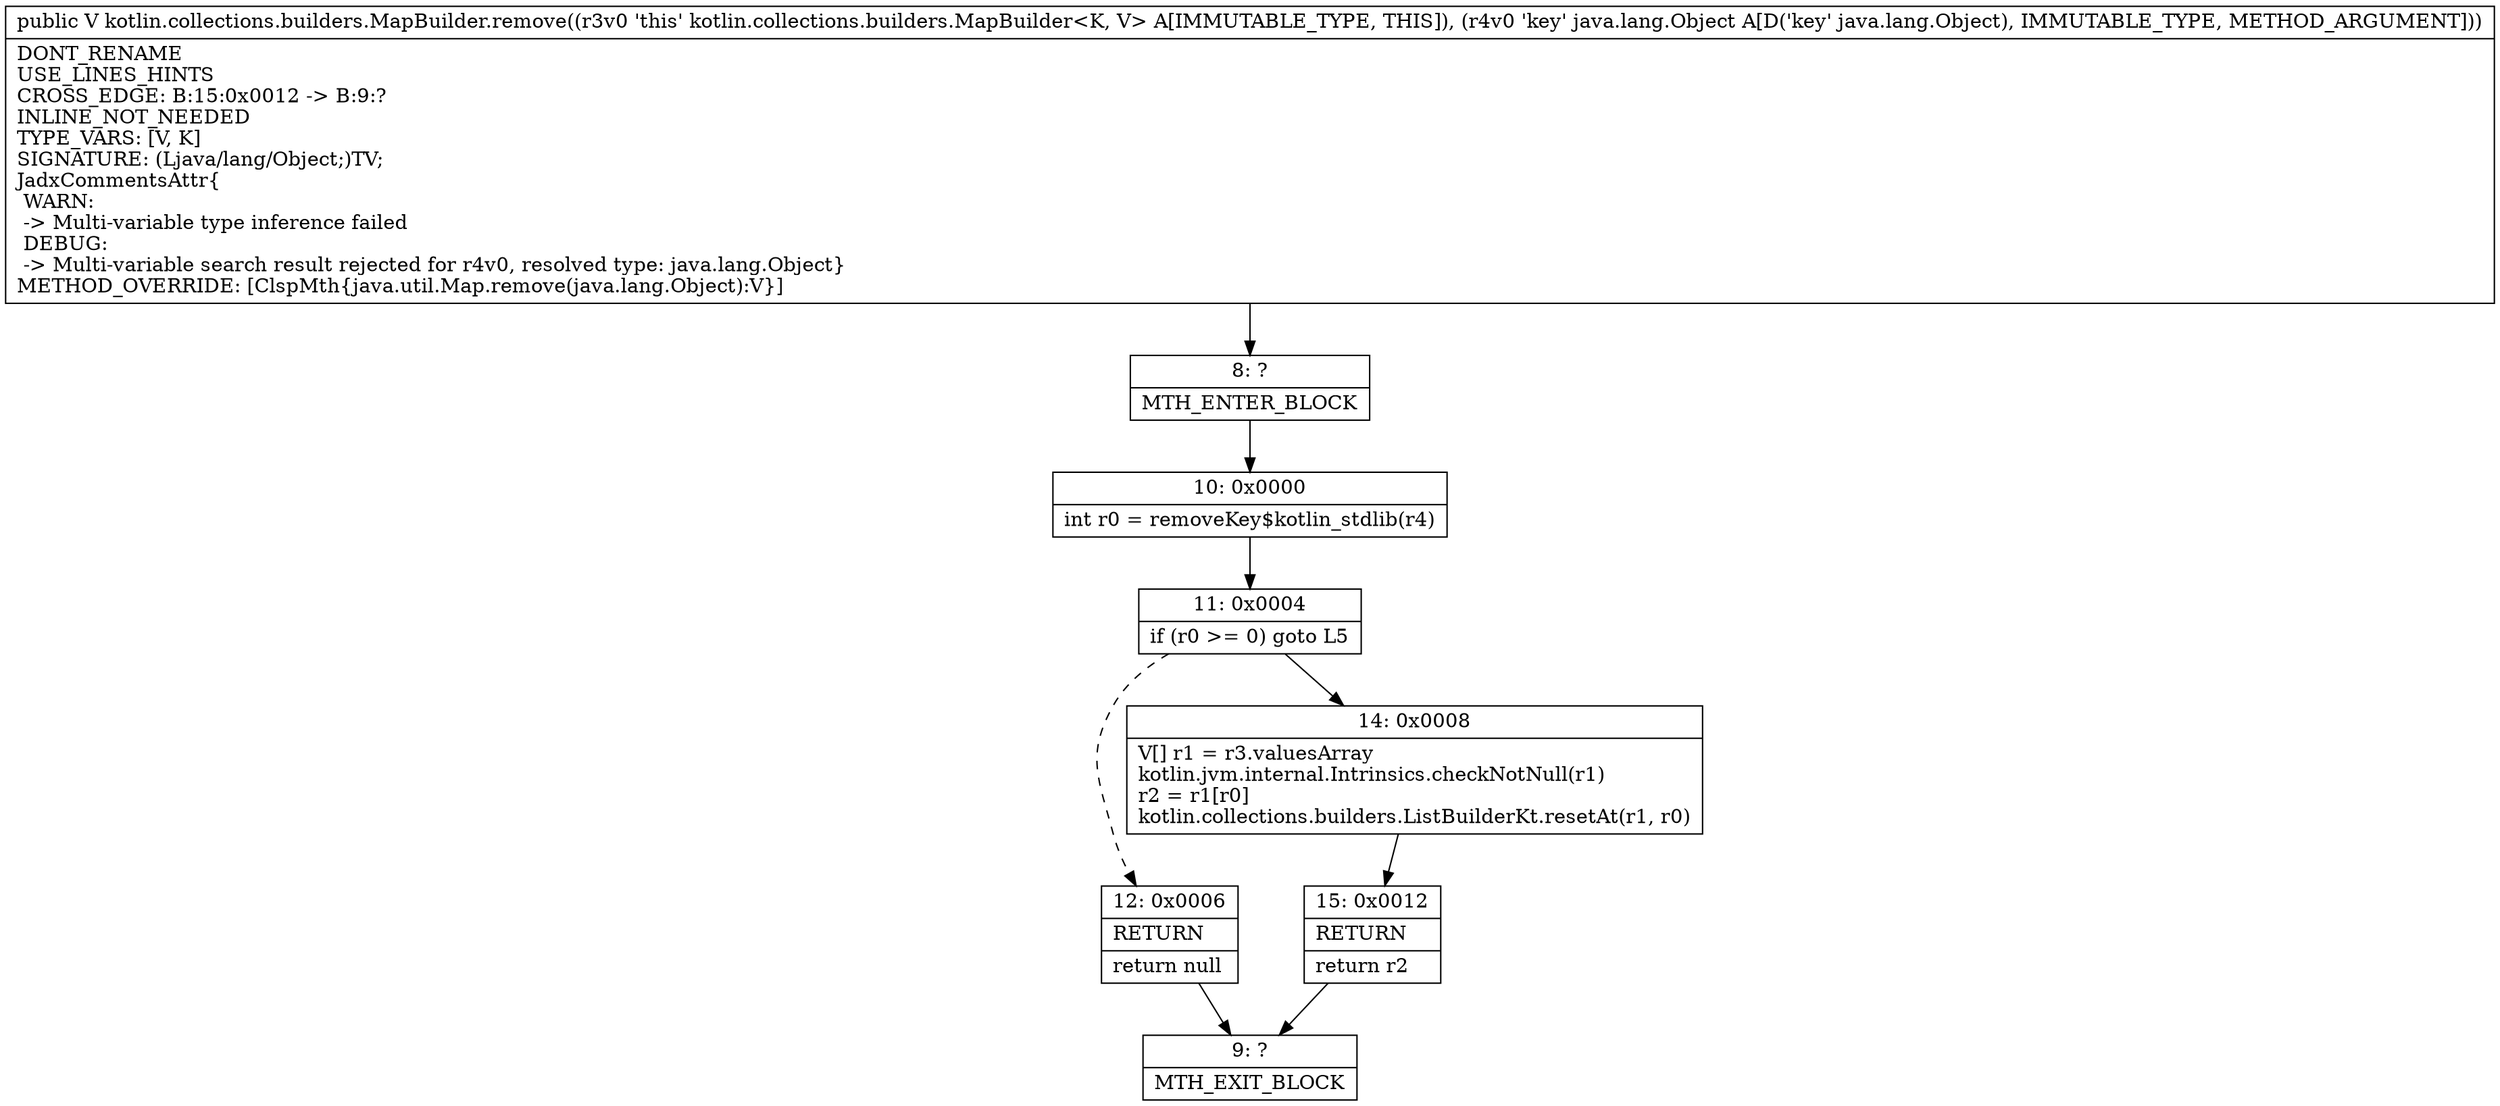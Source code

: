 digraph "CFG forkotlin.collections.builders.MapBuilder.remove(Ljava\/lang\/Object;)Ljava\/lang\/Object;" {
Node_8 [shape=record,label="{8\:\ ?|MTH_ENTER_BLOCK\l}"];
Node_10 [shape=record,label="{10\:\ 0x0000|int r0 = removeKey$kotlin_stdlib(r4)\l}"];
Node_11 [shape=record,label="{11\:\ 0x0004|if (r0 \>= 0) goto L5\l}"];
Node_12 [shape=record,label="{12\:\ 0x0006|RETURN\l|return null\l}"];
Node_9 [shape=record,label="{9\:\ ?|MTH_EXIT_BLOCK\l}"];
Node_14 [shape=record,label="{14\:\ 0x0008|V[] r1 = r3.valuesArray\lkotlin.jvm.internal.Intrinsics.checkNotNull(r1)\lr2 = r1[r0]\lkotlin.collections.builders.ListBuilderKt.resetAt(r1, r0)\l}"];
Node_15 [shape=record,label="{15\:\ 0x0012|RETURN\l|return r2\l}"];
MethodNode[shape=record,label="{public V kotlin.collections.builders.MapBuilder.remove((r3v0 'this' kotlin.collections.builders.MapBuilder\<K, V\> A[IMMUTABLE_TYPE, THIS]), (r4v0 'key' java.lang.Object A[D('key' java.lang.Object), IMMUTABLE_TYPE, METHOD_ARGUMENT]))  | DONT_RENAME\lUSE_LINES_HINTS\lCROSS_EDGE: B:15:0x0012 \-\> B:9:?\lINLINE_NOT_NEEDED\lTYPE_VARS: [V, K]\lSIGNATURE: (Ljava\/lang\/Object;)TV;\lJadxCommentsAttr\{\l WARN: \l \-\> Multi\-variable type inference failed\l DEBUG: \l \-\> Multi\-variable search result rejected for r4v0, resolved type: java.lang.Object\}\lMETHOD_OVERRIDE: [ClspMth\{java.util.Map.remove(java.lang.Object):V\}]\l}"];
MethodNode -> Node_8;Node_8 -> Node_10;
Node_10 -> Node_11;
Node_11 -> Node_12[style=dashed];
Node_11 -> Node_14;
Node_12 -> Node_9;
Node_14 -> Node_15;
Node_15 -> Node_9;
}

